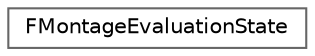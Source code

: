 digraph "Graphical Class Hierarchy"
{
 // INTERACTIVE_SVG=YES
 // LATEX_PDF_SIZE
  bgcolor="transparent";
  edge [fontname=Helvetica,fontsize=10,labelfontname=Helvetica,labelfontsize=10];
  node [fontname=Helvetica,fontsize=10,shape=box,height=0.2,width=0.4];
  rankdir="LR";
  Node0 [id="Node000000",label="FMontageEvaluationState",height=0.2,width=0.4,color="grey40", fillcolor="white", style="filled",URL="$d3/d99/structFMontageEvaluationState.html",tooltip=" "];
}

